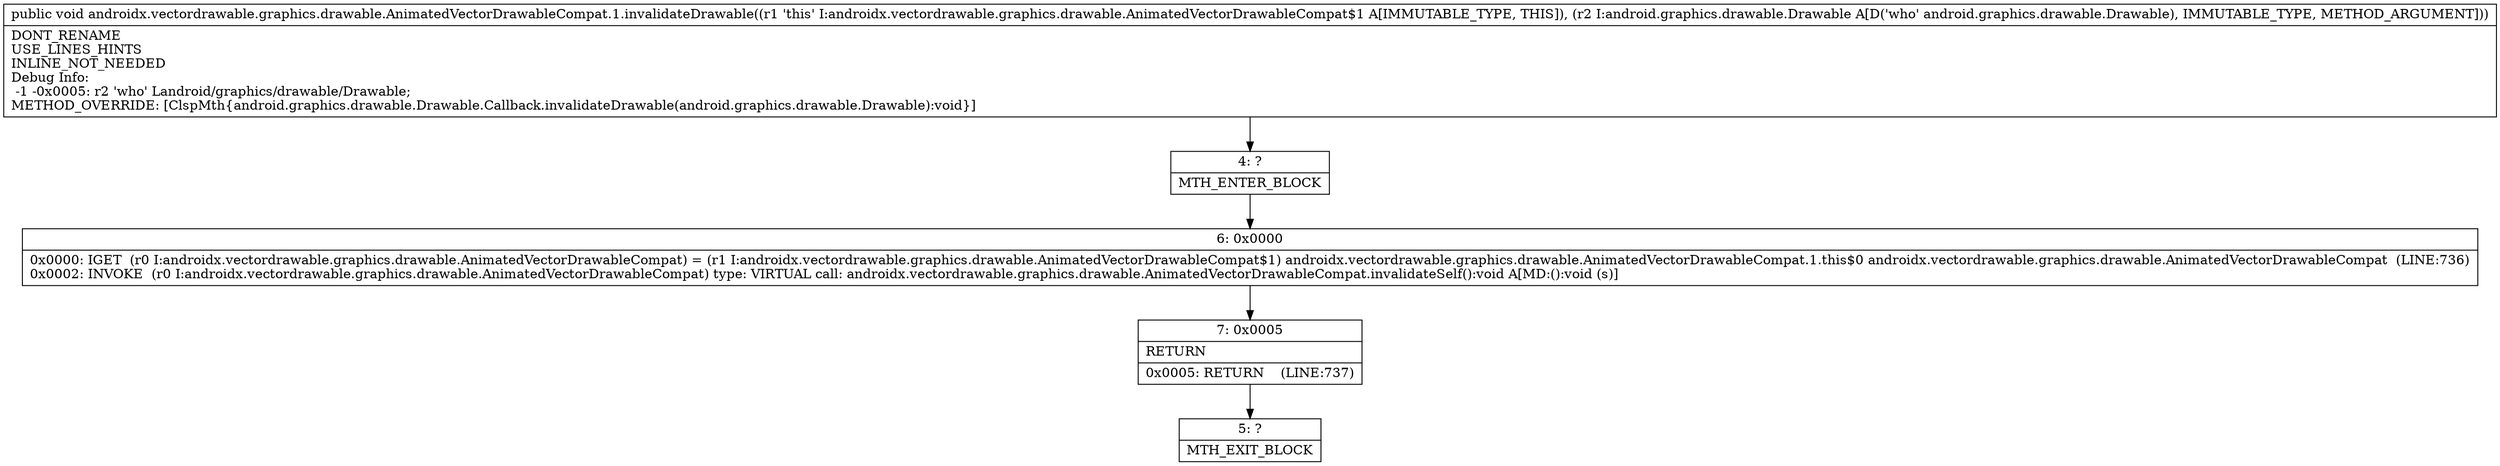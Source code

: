digraph "CFG forandroidx.vectordrawable.graphics.drawable.AnimatedVectorDrawableCompat.1.invalidateDrawable(Landroid\/graphics\/drawable\/Drawable;)V" {
Node_4 [shape=record,label="{4\:\ ?|MTH_ENTER_BLOCK\l}"];
Node_6 [shape=record,label="{6\:\ 0x0000|0x0000: IGET  (r0 I:androidx.vectordrawable.graphics.drawable.AnimatedVectorDrawableCompat) = (r1 I:androidx.vectordrawable.graphics.drawable.AnimatedVectorDrawableCompat$1) androidx.vectordrawable.graphics.drawable.AnimatedVectorDrawableCompat.1.this$0 androidx.vectordrawable.graphics.drawable.AnimatedVectorDrawableCompat  (LINE:736)\l0x0002: INVOKE  (r0 I:androidx.vectordrawable.graphics.drawable.AnimatedVectorDrawableCompat) type: VIRTUAL call: androidx.vectordrawable.graphics.drawable.AnimatedVectorDrawableCompat.invalidateSelf():void A[MD:():void (s)]\l}"];
Node_7 [shape=record,label="{7\:\ 0x0005|RETURN\l|0x0005: RETURN    (LINE:737)\l}"];
Node_5 [shape=record,label="{5\:\ ?|MTH_EXIT_BLOCK\l}"];
MethodNode[shape=record,label="{public void androidx.vectordrawable.graphics.drawable.AnimatedVectorDrawableCompat.1.invalidateDrawable((r1 'this' I:androidx.vectordrawable.graphics.drawable.AnimatedVectorDrawableCompat$1 A[IMMUTABLE_TYPE, THIS]), (r2 I:android.graphics.drawable.Drawable A[D('who' android.graphics.drawable.Drawable), IMMUTABLE_TYPE, METHOD_ARGUMENT]))  | DONT_RENAME\lUSE_LINES_HINTS\lINLINE_NOT_NEEDED\lDebug Info:\l  \-1 \-0x0005: r2 'who' Landroid\/graphics\/drawable\/Drawable;\lMETHOD_OVERRIDE: [ClspMth\{android.graphics.drawable.Drawable.Callback.invalidateDrawable(android.graphics.drawable.Drawable):void\}]\l}"];
MethodNode -> Node_4;Node_4 -> Node_6;
Node_6 -> Node_7;
Node_7 -> Node_5;
}

